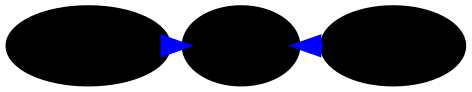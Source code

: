 digraph G {
layout=sfdp; overlap=prism; overlap_scaling=-3
node[colorscheme=paired8, style=filled, color=black]
"R01P01S01C01"[fillcolor= "",label= "",color= "blue",penwidth= "3"]
"I42623"[fillcolor= "",label= "Buck",color= "blue",penwidth= "3"]
"I14733"[fillcolor= "",label= "Drake",color= "blue",penwidth= "3"]
"I14733" -> "R01P01S01C01"[color= "blue",penwidth= "3"]
"I42623" -> "R01P01S01C01"[color= "blue",penwidth= "3"]
}
